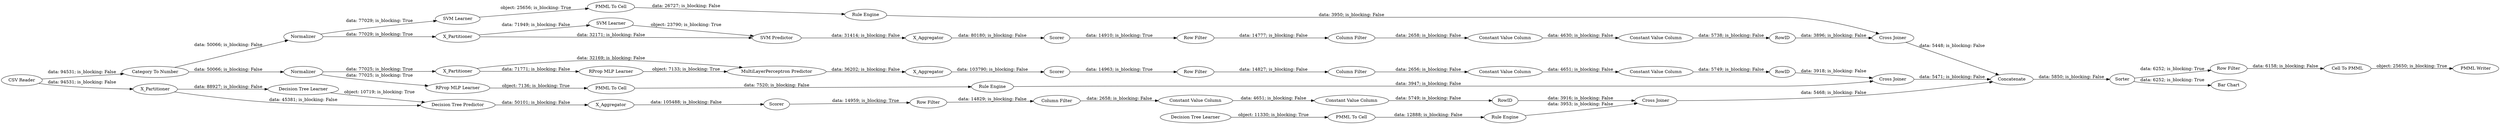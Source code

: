 digraph {
	"2534532902891699397_2" [label=X_Partitioner]
	"2676163196148051517_53" [label="Row Filter"]
	"1717997819722290941_34" [label="Rule Engine"]
	"2534532902891699397_38" [label="Cross Joiner"]
	"-7257847499281951456_7" [label=X_Aggregator]
	"2818278773210157271_293" [label=RowID]
	"-8679514286842164980_22" [label="PMML To Cell"]
	"2489568843027836226_39" [label="Cross Joiner"]
	"2489568843027836226_41" [label=Scorer]
	"2489568843027836226_7" [label=X_Aggregator]
	"2489568843027836226_31" [label="SVM Learner"]
	"-6136928590686914653_293" [label=RowID]
	"2489568843027836226_40" [label=Normalizer]
	"-6136928590686914653_9" [label="Row Filter"]
	"2818278773210157271_9" [label="Row Filter"]
	"2676163196148051517_59" [label="Bar Chart"]
	"-8641451784153805772_35" [label="Rule Engine"]
	"2534532902891699397_39" [label=Normalizer]
	"2676163196148051517_54" [label="Cell To PMML"]
	"-8641451784153805772_34" [label="PMML To Cell"]
	"2676163196148051517_52" [label=Sorter]
	"1717997819722290941_33" [label="Decision Tree Learner"]
	"-6136928590686914653_290" [label="Constant Value Column"]
	"-7257847499281951456_31" [label="Decision Tree Learner"]
	"-8522702245807211967_290" [label="Constant Value Column"]
	"-8522702245807211967_9" [label="Row Filter"]
	"-8522702245807211967_292" [label="Constant Value Column"]
	"2489568843027836226_32" [label="SVM Predictor"]
	"-7257847499281951456_32" [label="Decision Tree Predictor"]
	"-7257847499281951456_38" [label="Cross Joiner"]
	"2818278773210157271_294" [label="Column Filter"]
	"-8679514286842164980_34" [label="Rule Engine"]
	"-8679514286842164980_35" [label="RProp MLP Learner"]
	"2676163196148051517_62" [label="CSV Reader"]
	"2676163196148051517_58" [label="Category To Number"]
	"2534532902891699397_32" [label="MultiLayerPerceptron Predictor"]
	"2534532902891699397_40" [label=Scorer]
	"2676163196148051517_61" [label="PMML Writer"]
	"-8522702245807211967_293" [label=RowID]
	"-8522702245807211967_294" [label="Column Filter"]
	"-7257847499281951456_39" [label=Scorer]
	"1717997819722290941_28" [label="PMML To Cell"]
	"2676163196148051517_60" [label=Concatenate]
	"-6136928590686914653_294" [label="Column Filter"]
	"2818278773210157271_290" [label="Constant Value Column"]
	"-8641451784153805772_33" [label="SVM Learner"]
	"2489568843027836226_2" [label=X_Partitioner]
	"-6136928590686914653_292" [label="Constant Value Column"]
	"2818278773210157271_292" [label="Constant Value Column"]
	"2534532902891699397_7" [label=X_Aggregator]
	"2534532902891699397_31" [label="RProp MLP Learner"]
	"-7257847499281951456_2" [label=X_Partitioner]
	"2489568843027836226_7" -> "2489568843027836226_41" [label="data: 80180; is_blocking: False"]
	"-8522702245807211967_294" -> "-8522702245807211967_290" [label="data: 2656; is_blocking: False"]
	"2534532902891699397_7" -> "2534532902891699397_40" [label="data: 103790; is_blocking: False"]
	"2818278773210157271_292" -> "2818278773210157271_293" [label="data: 5749; is_blocking: False"]
	"2489568843027836226_2" -> "2489568843027836226_31" [label="data: 71949; is_blocking: False"]
	"2534532902891699397_2" -> "2534532902891699397_32" [label="data: 32169; is_blocking: False"]
	"-7257847499281951456_2" -> "-7257847499281951456_32" [label="data: 45381; is_blocking: False"]
	"2534532902891699397_39" -> "-8679514286842164980_35" [label="data: 77025; is_blocking: True"]
	"-6136928590686914653_290" -> "-6136928590686914653_292" [label="data: 4630; is_blocking: False"]
	"2676163196148051517_52" -> "2676163196148051517_59" [label="data: 6252; is_blocking: True"]
	"1717997819722290941_28" -> "1717997819722290941_34" [label="data: 12888; is_blocking: False"]
	"2676163196148051517_62" -> "2676163196148051517_58" [label="data: 94531; is_blocking: False"]
	"2818278773210157271_293" -> "-7257847499281951456_38" [label="data: 3916; is_blocking: False"]
	"2676163196148051517_60" -> "2676163196148051517_52" [label="data: 5850; is_blocking: False"]
	"-8522702245807211967_9" -> "-8522702245807211967_294" [label="data: 14827; is_blocking: False"]
	"2676163196148051517_54" -> "2676163196148051517_61" [label="object: 25650; is_blocking: True"]
	"-8522702245807211967_293" -> "2534532902891699397_38" [label="data: 3918; is_blocking: False"]
	"-7257847499281951456_7" -> "-7257847499281951456_39" [label="data: 105488; is_blocking: False"]
	"2818278773210157271_290" -> "2818278773210157271_292" [label="data: 4651; is_blocking: False"]
	"-7257847499281951456_2" -> "-7257847499281951456_31" [label="data: 88927; is_blocking: False"]
	"-7257847499281951456_39" -> "2818278773210157271_9" [label="data: 14959; is_blocking: True"]
	"2489568843027836226_40" -> "-8641451784153805772_33" [label="data: 77029; is_blocking: True"]
	"2676163196148051517_52" -> "2676163196148051517_53" [label="data: 6252; is_blocking: True"]
	"2818278773210157271_9" -> "2818278773210157271_294" [label="data: 14829; is_blocking: False"]
	"-6136928590686914653_294" -> "-6136928590686914653_290" [label="data: 2658; is_blocking: False"]
	"2818278773210157271_294" -> "2818278773210157271_290" [label="data: 2658; is_blocking: False"]
	"2676163196148051517_53" -> "2676163196148051517_54" [label="data: 6158; is_blocking: False"]
	"2676163196148051517_58" -> "2534532902891699397_39" [label="data: 50066; is_blocking: False"]
	"2534532902891699397_40" -> "-8522702245807211967_9" [label="data: 14963; is_blocking: True"]
	"-6136928590686914653_9" -> "-6136928590686914653_294" [label="data: 14777; is_blocking: False"]
	"-8679514286842164980_22" -> "-8679514286842164980_34" [label="data: 7520; is_blocking: False"]
	"2489568843027836226_31" -> "2489568843027836226_32" [label="object: 23790; is_blocking: True"]
	"-8679514286842164980_35" -> "-8679514286842164980_22" [label="object: 7136; is_blocking: True"]
	"2534532902891699397_2" -> "2534532902891699397_31" [label="data: 71771; is_blocking: False"]
	"-8679514286842164980_34" -> "2534532902891699397_38" [label="data: 3947; is_blocking: False"]
	"-6136928590686914653_292" -> "-6136928590686914653_293" [label="data: 5738; is_blocking: False"]
	"2489568843027836226_40" -> "2489568843027836226_2" [label="data: 77029; is_blocking: True"]
	"-7257847499281951456_31" -> "-7257847499281951456_32" [label="object: 10719; is_blocking: True"]
	"1717997819722290941_34" -> "-7257847499281951456_38" [label="data: 3953; is_blocking: False"]
	"2489568843027836226_41" -> "-6136928590686914653_9" [label="data: 14910; is_blocking: True"]
	"2534532902891699397_31" -> "2534532902891699397_32" [label="object: 7133; is_blocking: True"]
	"2489568843027836226_39" -> "2676163196148051517_60" [label="data: 5448; is_blocking: False"]
	"2489568843027836226_2" -> "2489568843027836226_32" [label="data: 32171; is_blocking: False"]
	"1717997819722290941_33" -> "1717997819722290941_28" [label="object: 11330; is_blocking: True"]
	"-6136928590686914653_293" -> "2489568843027836226_39" [label="data: 3896; is_blocking: False"]
	"2534532902891699397_38" -> "2676163196148051517_60" [label="data: 5471; is_blocking: False"]
	"-7257847499281951456_38" -> "2676163196148051517_60" [label="data: 5468; is_blocking: False"]
	"-8522702245807211967_290" -> "-8522702245807211967_292" [label="data: 4651; is_blocking: False"]
	"-7257847499281951456_32" -> "-7257847499281951456_7" [label="data: 50101; is_blocking: False"]
	"-8641451784153805772_33" -> "-8641451784153805772_34" [label="object: 25656; is_blocking: True"]
	"2534532902891699397_39" -> "2534532902891699397_2" [label="data: 77025; is_blocking: True"]
	"2676163196148051517_62" -> "-7257847499281951456_2" [label="data: 94531; is_blocking: False"]
	"-8522702245807211967_292" -> "-8522702245807211967_293" [label="data: 5749; is_blocking: False"]
	"2489568843027836226_32" -> "2489568843027836226_7" [label="data: 31414; is_blocking: False"]
	"2534532902891699397_32" -> "2534532902891699397_7" [label="data: 36202; is_blocking: False"]
	"-8641451784153805772_34" -> "-8641451784153805772_35" [label="data: 26727; is_blocking: False"]
	"-8641451784153805772_35" -> "2489568843027836226_39" [label="data: 3950; is_blocking: False"]
	"2676163196148051517_58" -> "2489568843027836226_40" [label="data: 50066; is_blocking: False"]
	rankdir=LR
}
